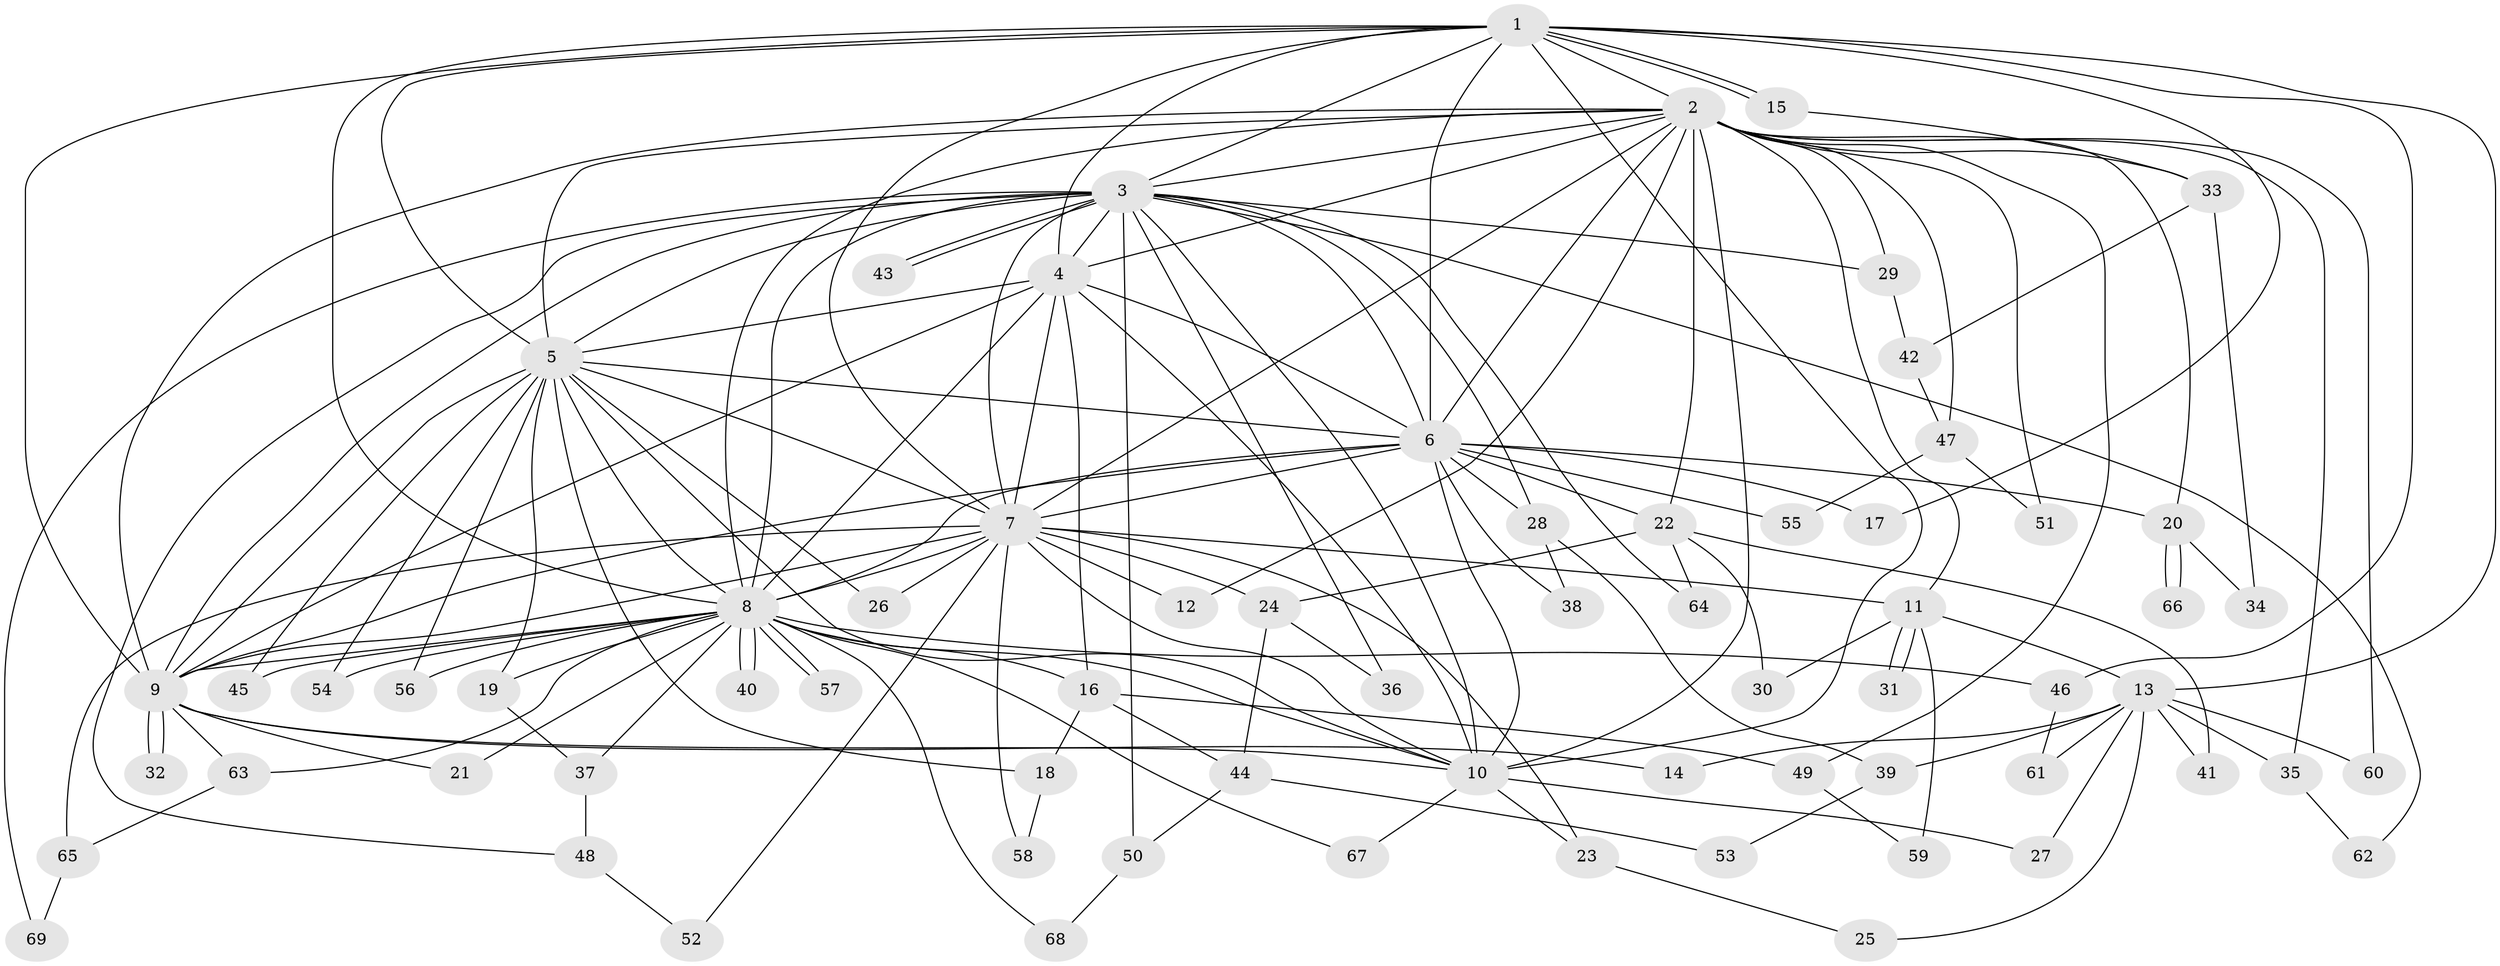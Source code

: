 // Generated by graph-tools (version 1.1) at 2025/11/02/27/25 16:11:07]
// undirected, 69 vertices, 163 edges
graph export_dot {
graph [start="1"]
  node [color=gray90,style=filled];
  1;
  2;
  3;
  4;
  5;
  6;
  7;
  8;
  9;
  10;
  11;
  12;
  13;
  14;
  15;
  16;
  17;
  18;
  19;
  20;
  21;
  22;
  23;
  24;
  25;
  26;
  27;
  28;
  29;
  30;
  31;
  32;
  33;
  34;
  35;
  36;
  37;
  38;
  39;
  40;
  41;
  42;
  43;
  44;
  45;
  46;
  47;
  48;
  49;
  50;
  51;
  52;
  53;
  54;
  55;
  56;
  57;
  58;
  59;
  60;
  61;
  62;
  63;
  64;
  65;
  66;
  67;
  68;
  69;
  1 -- 2;
  1 -- 3;
  1 -- 4;
  1 -- 5;
  1 -- 6;
  1 -- 7;
  1 -- 8;
  1 -- 9;
  1 -- 10;
  1 -- 13;
  1 -- 15;
  1 -- 15;
  1 -- 17;
  1 -- 46;
  2 -- 3;
  2 -- 4;
  2 -- 5;
  2 -- 6;
  2 -- 7;
  2 -- 8;
  2 -- 9;
  2 -- 10;
  2 -- 11;
  2 -- 12;
  2 -- 20;
  2 -- 22;
  2 -- 29;
  2 -- 33;
  2 -- 35;
  2 -- 47;
  2 -- 49;
  2 -- 51;
  2 -- 60;
  3 -- 4;
  3 -- 5;
  3 -- 6;
  3 -- 7;
  3 -- 8;
  3 -- 9;
  3 -- 10;
  3 -- 28;
  3 -- 29;
  3 -- 36;
  3 -- 43;
  3 -- 43;
  3 -- 48;
  3 -- 50;
  3 -- 62;
  3 -- 64;
  3 -- 69;
  4 -- 5;
  4 -- 6;
  4 -- 7;
  4 -- 8;
  4 -- 9;
  4 -- 10;
  4 -- 16;
  5 -- 6;
  5 -- 7;
  5 -- 8;
  5 -- 9;
  5 -- 10;
  5 -- 18;
  5 -- 19;
  5 -- 26;
  5 -- 45;
  5 -- 54;
  5 -- 56;
  6 -- 7;
  6 -- 8;
  6 -- 9;
  6 -- 10;
  6 -- 17;
  6 -- 20;
  6 -- 22;
  6 -- 28;
  6 -- 38;
  6 -- 55;
  7 -- 8;
  7 -- 9;
  7 -- 10;
  7 -- 11;
  7 -- 12;
  7 -- 23;
  7 -- 24;
  7 -- 26;
  7 -- 52;
  7 -- 58;
  7 -- 65;
  8 -- 9;
  8 -- 10;
  8 -- 16;
  8 -- 19;
  8 -- 21;
  8 -- 37;
  8 -- 40;
  8 -- 40;
  8 -- 45;
  8 -- 46;
  8 -- 54;
  8 -- 56;
  8 -- 57;
  8 -- 57;
  8 -- 63;
  8 -- 67;
  8 -- 68;
  9 -- 10;
  9 -- 14;
  9 -- 21;
  9 -- 32;
  9 -- 32;
  9 -- 63;
  10 -- 23;
  10 -- 27;
  10 -- 67;
  11 -- 13;
  11 -- 30;
  11 -- 31;
  11 -- 31;
  11 -- 59;
  13 -- 14;
  13 -- 25;
  13 -- 27;
  13 -- 35;
  13 -- 39;
  13 -- 41;
  13 -- 60;
  13 -- 61;
  15 -- 33;
  16 -- 18;
  16 -- 44;
  16 -- 49;
  18 -- 58;
  19 -- 37;
  20 -- 34;
  20 -- 66;
  20 -- 66;
  22 -- 24;
  22 -- 30;
  22 -- 41;
  22 -- 64;
  23 -- 25;
  24 -- 36;
  24 -- 44;
  28 -- 38;
  28 -- 39;
  29 -- 42;
  33 -- 34;
  33 -- 42;
  35 -- 62;
  37 -- 48;
  39 -- 53;
  42 -- 47;
  44 -- 50;
  44 -- 53;
  46 -- 61;
  47 -- 51;
  47 -- 55;
  48 -- 52;
  49 -- 59;
  50 -- 68;
  63 -- 65;
  65 -- 69;
}
